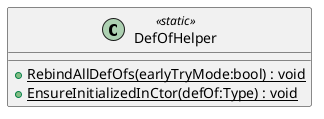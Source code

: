 @startuml
class DefOfHelper <<static>> {
    + {static} RebindAllDefOfs(earlyTryMode:bool) : void
    + {static} EnsureInitializedInCtor(defOf:Type) : void
}
@enduml
